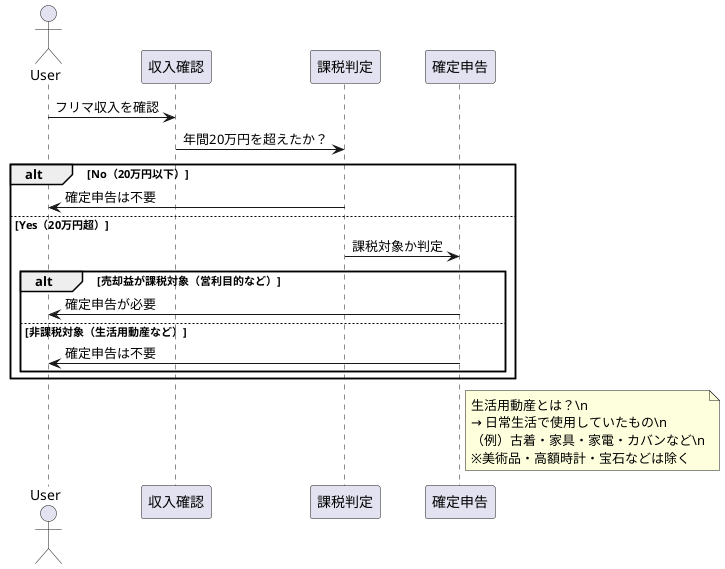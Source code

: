 @startuml
actor User
participant "収入確認" as IncomeCheck
participant "課税判定" as TaxCheck
participant "確定申告" as TaxReturn

User -> IncomeCheck: フリマ収入を確認
IncomeCheck -> TaxCheck: 年間20万円を超えたか？
alt No（20万円以下）
    TaxCheck -> User: 確定申告は不要
else Yes（20万円超）
    TaxCheck -> TaxReturn: 課税対象か判定
    alt 売却益が課税対象（営利目的など）
        TaxReturn -> User: 確定申告が必要
    else 非課税対象（生活用動産など）
        TaxReturn -> User: 確定申告は不要
    end
end

note right of TaxReturn
生活用動産とは？\n
→ 日常生活で使用していたもの\n
（例）古着・家具・家電・カバンなど\n
※美術品・高額時計・宝石などは除く
end note
@enduml
